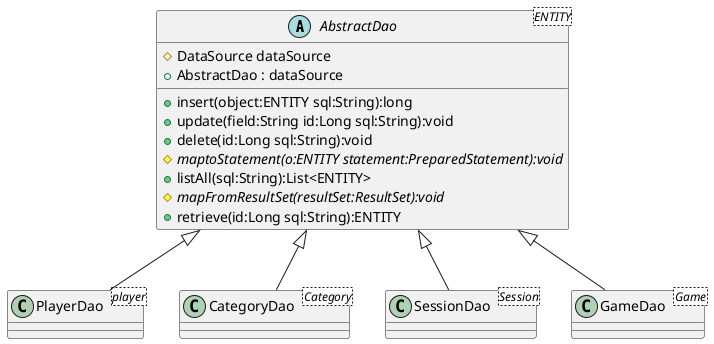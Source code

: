 @startuml


Abstract AbstractDao<ENTITY> {
    #DataSource dataSource
    +AbstractDao : dataSource
    +insert(object:ENTITY sql:String):long
    +update(field:String id:Long sql:String):void
    +delete(id:Long sql:String):void
    {abstract}#maptoStatement(o:ENTITY statement:PreparedStatement):void
    +listAll(sql:String):List<ENTITY>
    {abstract}#mapFromResultSet(resultSet:ResultSet):void
    +retrieve(id:Long sql:String):ENTITY
}

AbstractDao <|-- PlayerDao
AbstractDao <|-- CategoryDao
AbstractDao <|-- SessionDao
AbstractDao <|-- GameDao

Class GameDao<Game>
Class PlayerDao<player>
Class CategoryDao<Category>
Class SessionDao<Session>


@enduml